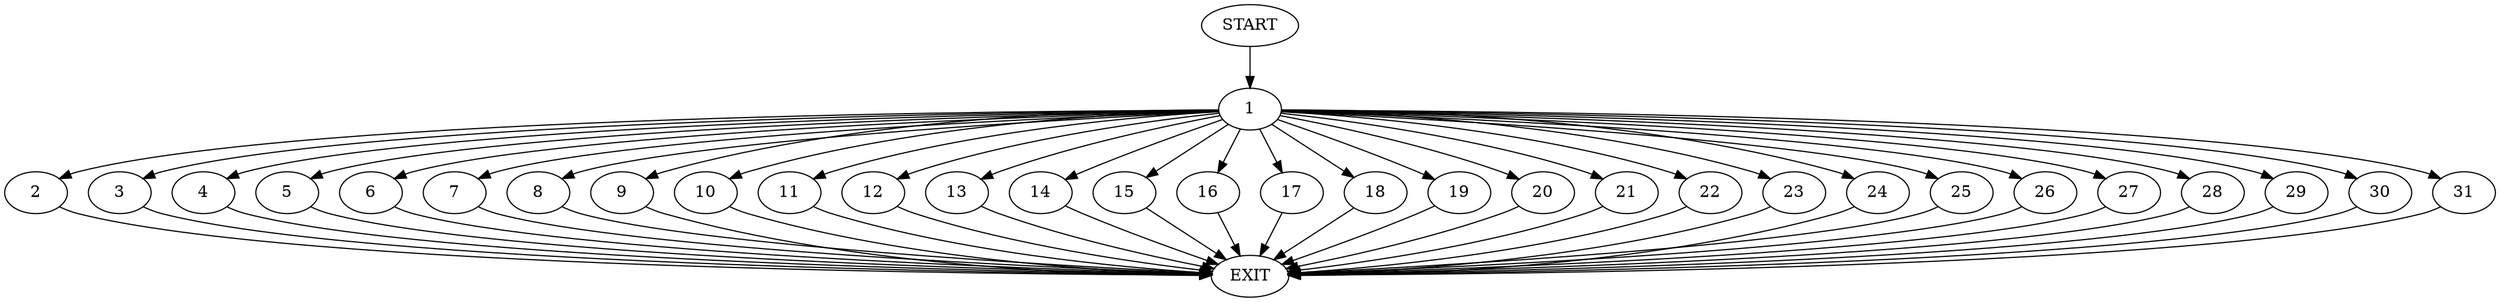 digraph {
0 [label="START"]
32 [label="EXIT"]
0 -> 1
1 -> 2
1 -> 3
1 -> 4
1 -> 5
1 -> 6
1 -> 7
1 -> 8
1 -> 9
1 -> 10
1 -> 11
1 -> 12
1 -> 13
1 -> 14
1 -> 15
1 -> 16
1 -> 17
1 -> 18
1 -> 19
1 -> 20
1 -> 21
1 -> 22
1 -> 23
1 -> 24
1 -> 25
1 -> 26
1 -> 27
1 -> 28
1 -> 29
1 -> 30
1 -> 31
21 -> 32
10 -> 32
7 -> 32
4 -> 32
2 -> 32
22 -> 32
12 -> 32
16 -> 32
27 -> 32
30 -> 32
8 -> 32
14 -> 32
19 -> 32
29 -> 32
17 -> 32
9 -> 32
24 -> 32
26 -> 32
28 -> 32
25 -> 32
13 -> 32
20 -> 32
5 -> 32
23 -> 32
11 -> 32
31 -> 32
15 -> 32
3 -> 32
6 -> 32
18 -> 32
}
